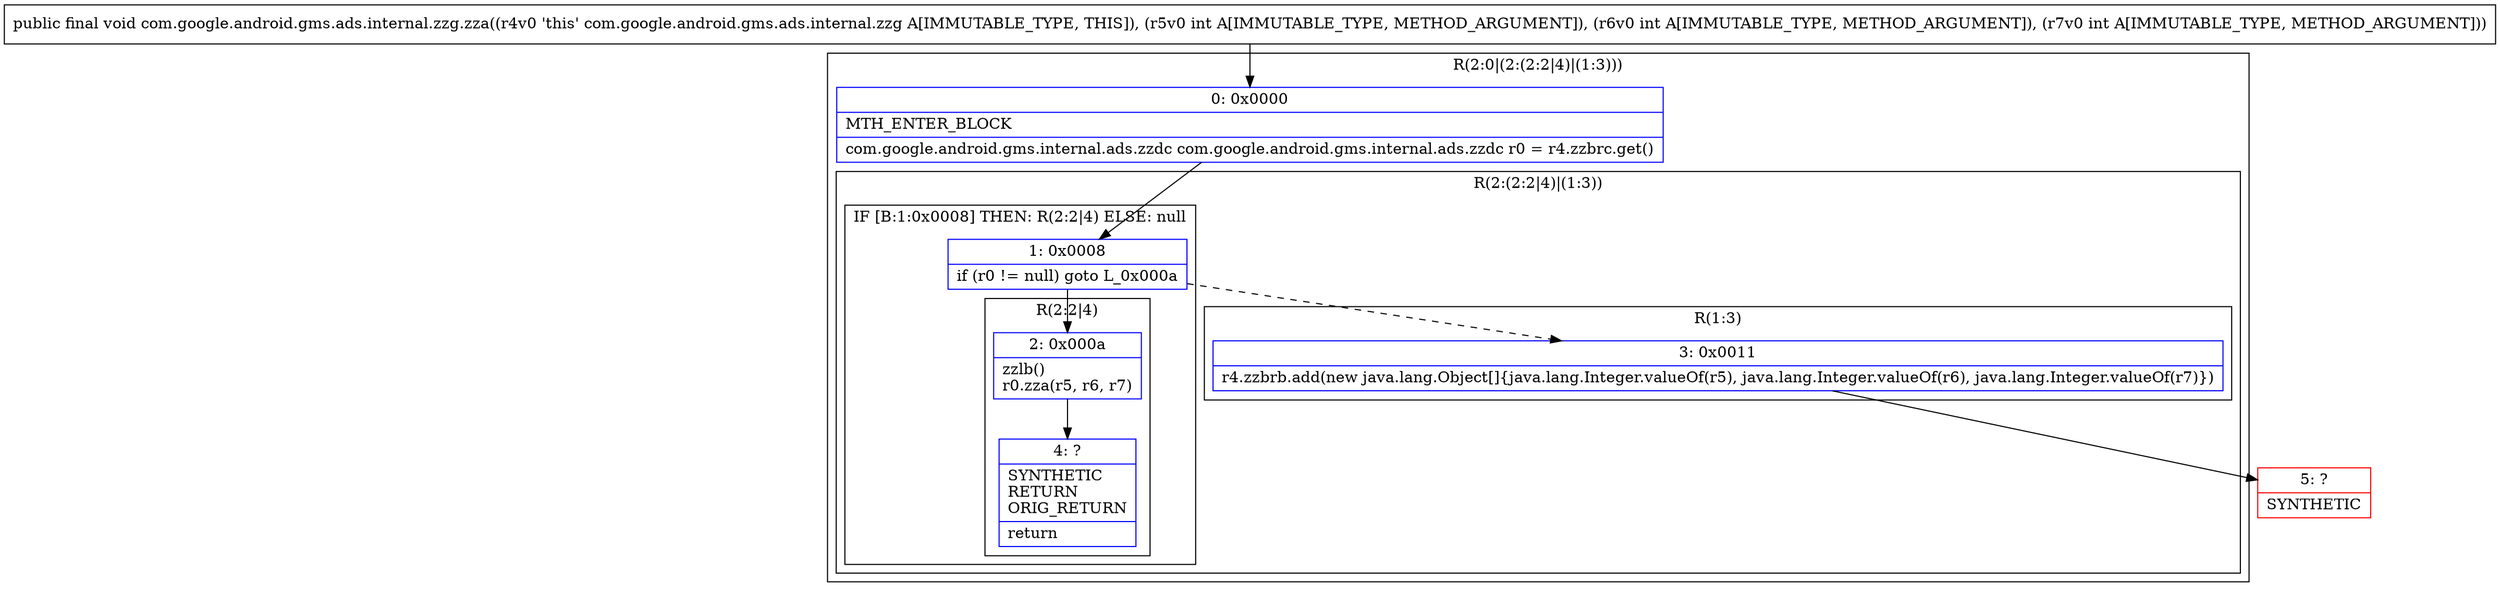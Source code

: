digraph "CFG forcom.google.android.gms.ads.internal.zzg.zza(III)V" {
subgraph cluster_Region_295604627 {
label = "R(2:0|(2:(2:2|4)|(1:3)))";
node [shape=record,color=blue];
Node_0 [shape=record,label="{0\:\ 0x0000|MTH_ENTER_BLOCK\l|com.google.android.gms.internal.ads.zzdc com.google.android.gms.internal.ads.zzdc r0 = r4.zzbrc.get()\l}"];
subgraph cluster_Region_1878688714 {
label = "R(2:(2:2|4)|(1:3))";
node [shape=record,color=blue];
subgraph cluster_IfRegion_1377700509 {
label = "IF [B:1:0x0008] THEN: R(2:2|4) ELSE: null";
node [shape=record,color=blue];
Node_1 [shape=record,label="{1\:\ 0x0008|if (r0 != null) goto L_0x000a\l}"];
subgraph cluster_Region_700912449 {
label = "R(2:2|4)";
node [shape=record,color=blue];
Node_2 [shape=record,label="{2\:\ 0x000a|zzlb()\lr0.zza(r5, r6, r7)\l}"];
Node_4 [shape=record,label="{4\:\ ?|SYNTHETIC\lRETURN\lORIG_RETURN\l|return\l}"];
}
}
subgraph cluster_Region_502026656 {
label = "R(1:3)";
node [shape=record,color=blue];
Node_3 [shape=record,label="{3\:\ 0x0011|r4.zzbrb.add(new java.lang.Object[]\{java.lang.Integer.valueOf(r5), java.lang.Integer.valueOf(r6), java.lang.Integer.valueOf(r7)\})\l}"];
}
}
}
Node_5 [shape=record,color=red,label="{5\:\ ?|SYNTHETIC\l}"];
MethodNode[shape=record,label="{public final void com.google.android.gms.ads.internal.zzg.zza((r4v0 'this' com.google.android.gms.ads.internal.zzg A[IMMUTABLE_TYPE, THIS]), (r5v0 int A[IMMUTABLE_TYPE, METHOD_ARGUMENT]), (r6v0 int A[IMMUTABLE_TYPE, METHOD_ARGUMENT]), (r7v0 int A[IMMUTABLE_TYPE, METHOD_ARGUMENT])) }"];
MethodNode -> Node_0;
Node_0 -> Node_1;
Node_1 -> Node_2;
Node_1 -> Node_3[style=dashed];
Node_2 -> Node_4;
Node_3 -> Node_5;
}

